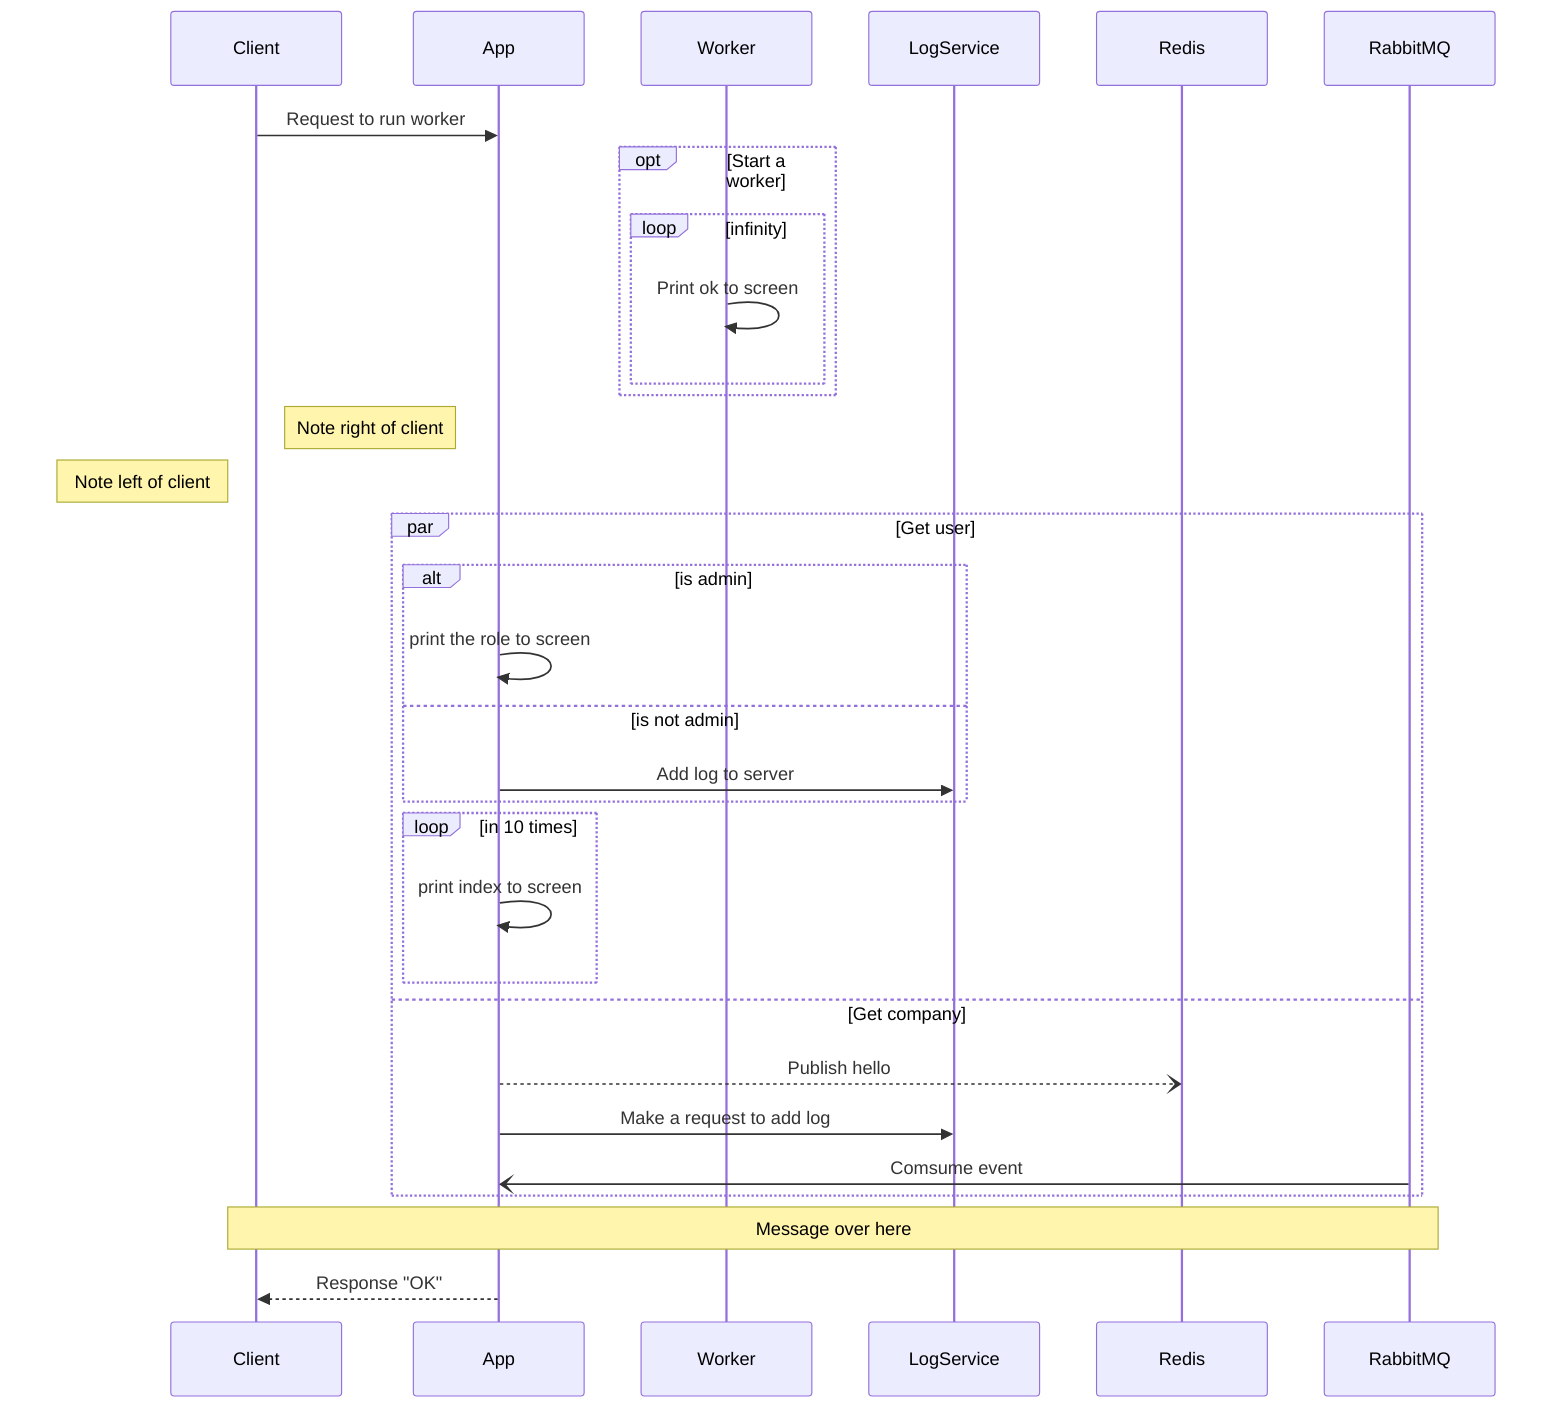 sequenceDiagram
  %% COMMENT
    Client ->> App: Request to run worker
    OPT Start a worker
      LOOP infinity
        Worker ->> Worker: Print ok to screen
      END
    END
    NOTE RIGHT OF Client: Note right of client
    NOTE LEFT OF Client: Note left of client
    PAR Get user
      %% HttpUser.getUser
        ALT is admin
          App ->> App: print the role to screen
        ELSE is not admin
          App ->> LogService: Add log to server
        END
        LOOP in 10 times
          App ->> App: print index to screen
        END
    AND Get company
      %% HttpUser.getCompany
        App --) Redis: Publish hello
        App ->> LogService: Make a request to add log
        RabbitMQ -) App : Comsume event
    END
    NOTE OVER Client, RabbitMQ: Message over here
    App -->> Client : Response "OK"